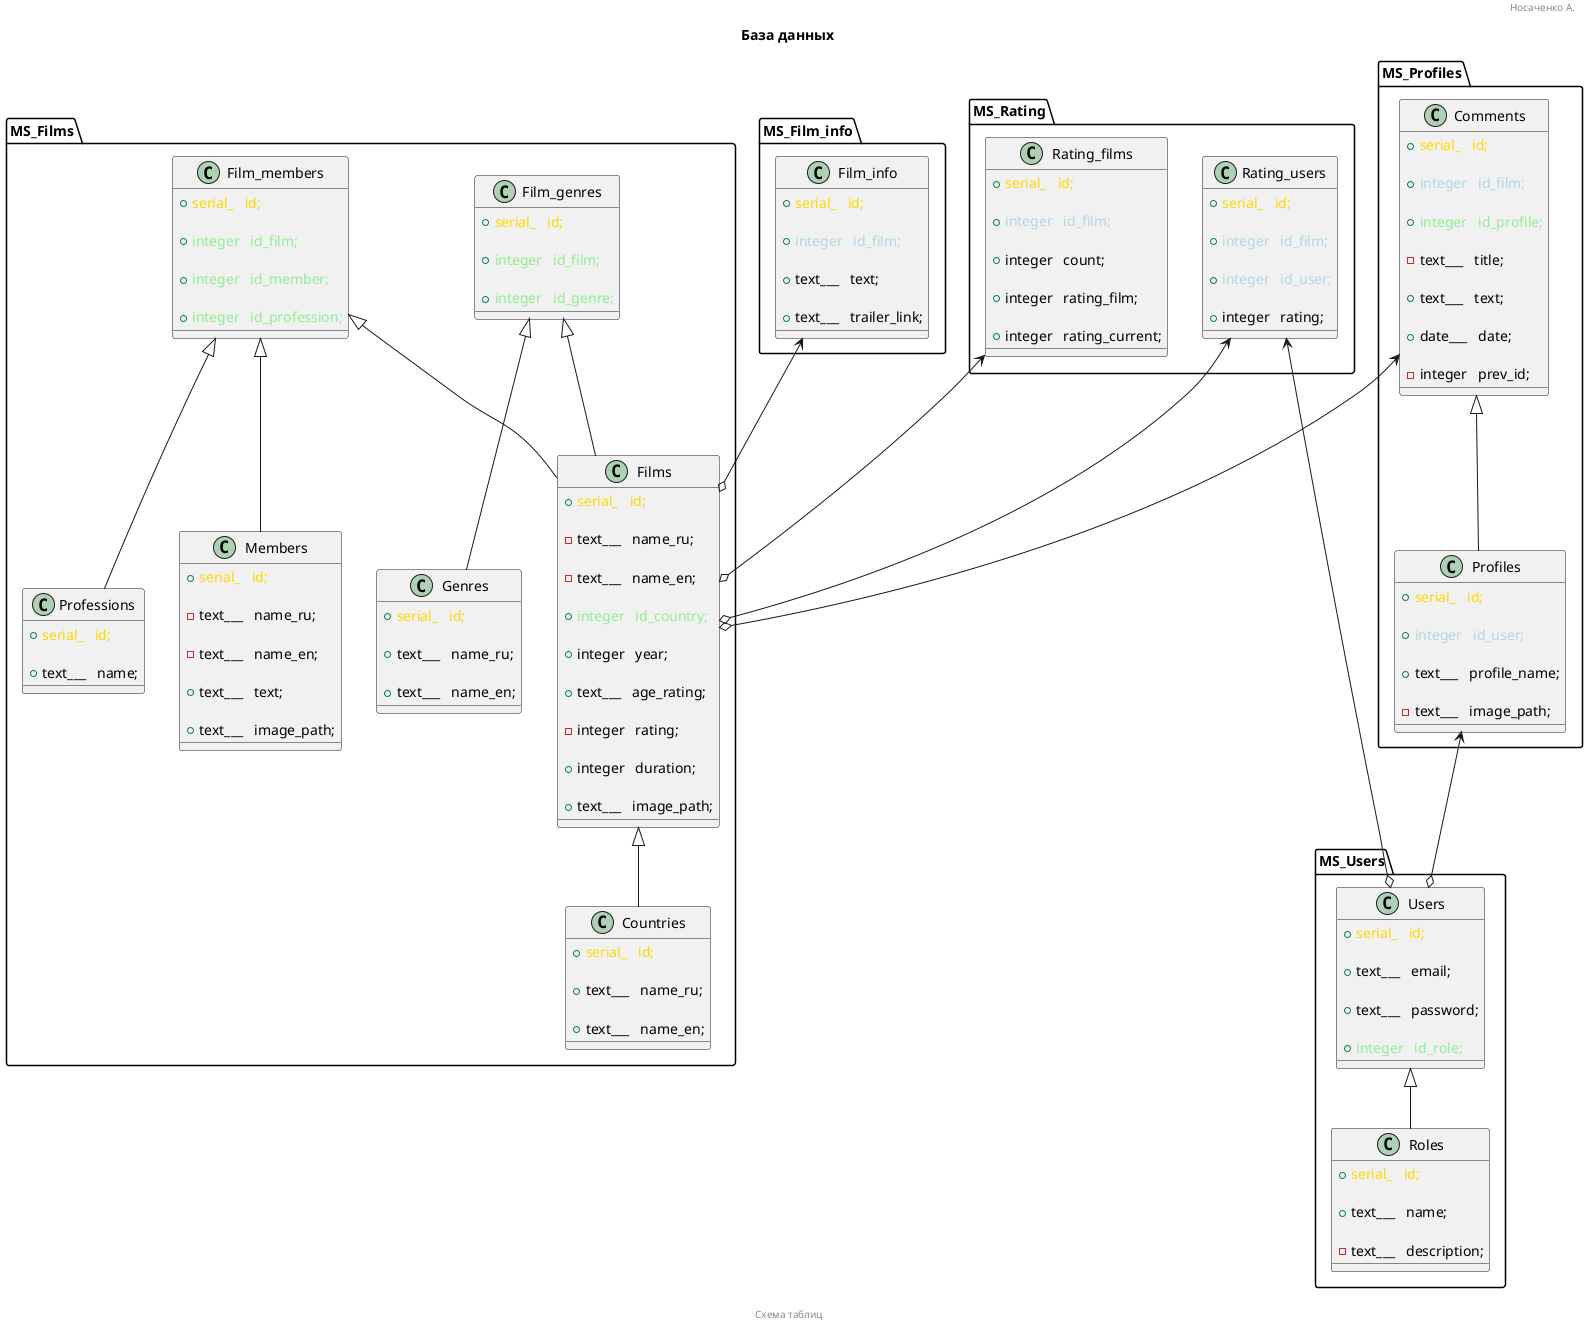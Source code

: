 @startuml


title  База данных
header Носаченко А.
footer \n Схема таблиц

skinparam defaultFontName VL Gothic


' = = = = = = = =
' = = = = = = = =
' = = = = = = = =


namespace MS_Films {

class Films
{
  + <font color="gold"      >serial_   id;

  - text___   name_ru;

  - text___   name_en;

  + <font color="lightgreen">integer   id_country;

  + integer   year;

  + text___   age_rating;

  - integer   rating;

  + integer   duration;

  + text___   image_path;
}

class Countries
{
  + <font color="gold"      >serial_   id;

  + text___   name_ru;

  + text___   name_en;
}

class Film_genres
{
  + <font color="gold"      >serial_   id;

  + <font color="lightgreen">integer   id_film;

  + <font color="lightgreen">integer   id_genre;
}

class Genres
{
  + <font color="gold"      >serial_   id;

  + text___   name_ru;

  + text___   name_en;
}

class Film_members
{
  + <font color="gold"      >serial_   id;

  + <font color="lightgreen">integer   id_film;

  + <font color="lightgreen">integer   id_member;

  + <font color="lightgreen">integer   id_profession;
}

class Members
{
  + <font color="gold"      >serial_   id;

  - text___   name_ru;

  - text___   name_en;

  + text___   text;

  + text___   image_path;
}

class Professions
{
  + <font color="gold"      >serial_   id;

  + text___   name;
}

}


' = = = = = = = =
' = = = MiS = = =
' = = = = = = = =


namespace MS_Rating {

class Rating_films
{
  + <font color="gold"      >serial_   id;

  + <font color="lightblue" >integer   id_film;

  + integer   count;

  + integer   rating_film;

  + integer   rating_current;
}

class Rating_users
{
  + <font color="gold"      >serial_   id;

  + <font color="lightblue" >integer   id_film;

  + <font color="lightblue" >integer   id_user;

  + integer   rating;
}

}


' = = = = = = = =
' = = = MiS = = =
' = = = = = = = =


namespace MS_Film_info {

class Film_info
{
  + <font color="gold"      >serial_   id;

  + <font color="lightblue" >integer   id_film;

  + text___   text;

  + text___   trailer_link;
}

}


' = = = = = = = =
' = = = MiS = = =
' = = = = = = = =


namespace MS_Profiles {

class Profiles
{
  + <font color="gold"      >serial_   id;

  + <font color="lightblue" >integer   id_user;

  + text___   profile_name;

  - text___   image_path;
}

class Comments
{
  + <font color="gold"      >serial_   id;

  + <font color="lightblue" >integer   id_film;

  + <font color="lightgreen">integer   id_profile;

  - text___   title;

  + text___   text;

  + date___   date;

  - integer   prev_id;
}

}


' = = = = = = = =
' = = = MiS = = =
' = = = = = = = =


namespace MS_Users {

class Users
{
  + <font color="gold"      >serial_   id;

  + text___   email;

  + text___   password;

  + <font color="lightgreen">integer   id_role;
}

class Roles
{
  + <font color="gold"      >serial_   id;

  + text___   name;

  - text___   description;
}

}


' = = = = = = = =
' = = = = = = = =
' = = = = = = = =


Films        <|-- Countries
Film_genres  <|-- Films
Film_genres  <|-- Genres
Film_members <|-- Films
Film_members <|-- Members
Film_members <|-- Professions

Comments     <|-- Profiles
Users        <|-- Roles


' = = = = = = = =
' = = = RMQ = = =
' = = = = = = = =


Film_info    <--o Films
Rating_films <--o Films
Rating_users <--o Films
Rating_users <--o Users

Comments     <--o Films
Profiles     <--o Users


@enduml